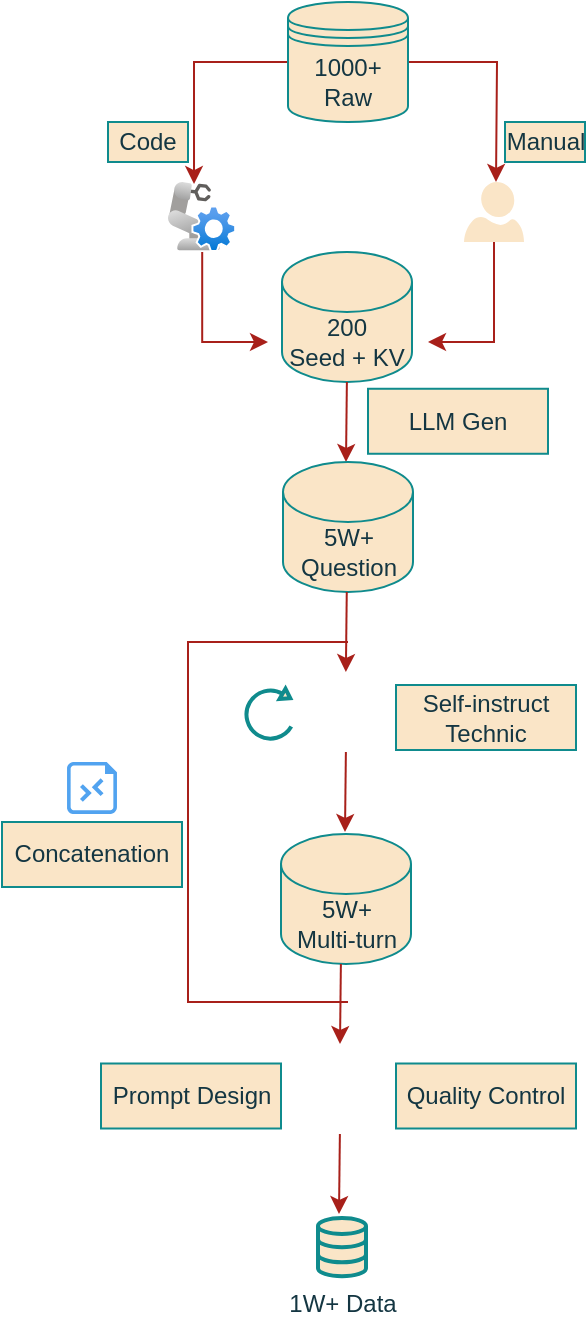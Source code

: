 <mxfile version="27.1.6" pages="2">
  <diagram name="第 1 页" id="07oNwzkXvTwjMVtEo4L7">
    <mxGraphModel dx="1426" dy="668" grid="1" gridSize="10" guides="1" tooltips="1" connect="1" arrows="1" fold="1" page="1" pageScale="1" pageWidth="827" pageHeight="1169" math="0" shadow="0">
      <root>
        <mxCell id="0" />
        <mxCell id="1" parent="0" />
        <mxCell id="UF7cHTjBoaLbCPgE46Oi-5" value="" style="edgeStyle=orthogonalEdgeStyle;rounded=0;orthogonalLoop=1;jettySize=auto;html=1;entryX=0.382;entryY=0.029;entryDx=0;entryDy=0;entryPerimeter=0;labelBackgroundColor=none;strokeColor=#A8201A;fontColor=default;" parent="1" source="UF7cHTjBoaLbCPgE46Oi-1" target="UF7cHTjBoaLbCPgE46Oi-2" edge="1">
          <mxGeometry relative="1" as="geometry">
            <mxPoint x="330" y="230" as="targetPoint" />
          </mxGeometry>
        </mxCell>
        <mxCell id="UF7cHTjBoaLbCPgE46Oi-8" value="" style="edgeStyle=orthogonalEdgeStyle;rounded=0;orthogonalLoop=1;jettySize=auto;html=1;labelBackgroundColor=none;strokeColor=#A8201A;fontColor=default;" parent="1" source="UF7cHTjBoaLbCPgE46Oi-1" edge="1">
          <mxGeometry relative="1" as="geometry">
            <mxPoint x="404" y="180" as="targetPoint" />
          </mxGeometry>
        </mxCell>
        <mxCell id="UF7cHTjBoaLbCPgE46Oi-1" value="1000+&lt;br&gt;Raw" style="shape=datastore;whiteSpace=wrap;html=1;rounded=0;fillColor=#FAE5C7;labelBackgroundColor=none;strokeColor=#0F8B8D;fontColor=#143642;" parent="1" vertex="1">
          <mxGeometry x="300" y="90" width="60" height="60" as="geometry" />
        </mxCell>
        <mxCell id="I5RHaz3ScfklKH06W_fI-9" value="" style="edgeStyle=orthogonalEdgeStyle;rounded=0;orthogonalLoop=1;jettySize=auto;html=1;labelBackgroundColor=none;strokeColor=#A8201A;fontColor=default;" edge="1" parent="1">
          <mxGeometry relative="1" as="geometry">
            <mxPoint x="257.1" y="215" as="sourcePoint" />
            <mxPoint x="290" y="260" as="targetPoint" />
            <Array as="points">
              <mxPoint x="290" y="260" />
              <mxPoint x="290" y="260" />
            </Array>
          </mxGeometry>
        </mxCell>
        <mxCell id="UF7cHTjBoaLbCPgE46Oi-2" value="" style="image;aspect=fixed;html=1;points=[];align=center;fontSize=12;image=img/lib/azure2/other/Defender_Robot_Controller.svg;rounded=0;labelBackgroundColor=none;fillColor=#FAE5C7;strokeColor=#0F8B8D;fontColor=#143642;" parent="1" vertex="1">
          <mxGeometry x="240" y="180" width="34.06" height="35" as="geometry" />
        </mxCell>
        <mxCell id="UF7cHTjBoaLbCPgE46Oi-3" value="" style="verticalLabelPosition=bottom;html=1;verticalAlign=top;align=center;strokeColor=none;fillColor=#FAE5C7;shape=mxgraph.azure.user;rounded=0;labelBackgroundColor=none;fontColor=#143642;" parent="1" vertex="1">
          <mxGeometry x="388" y="180" width="30" height="30" as="geometry" />
        </mxCell>
        <mxCell id="I5RHaz3ScfklKH06W_fI-1" value="Code" style="whiteSpace=wrap;html=1;rounded=0;labelBackgroundColor=none;fillColor=#FAE5C7;strokeColor=#0F8B8D;fontColor=#143642;" vertex="1" parent="1">
          <mxGeometry x="210" y="150" width="40" height="20" as="geometry" />
        </mxCell>
        <mxCell id="I5RHaz3ScfklKH06W_fI-5" value="Manual" style="whiteSpace=wrap;html=1;rounded=0;labelBackgroundColor=none;fillColor=#FAE5C7;strokeColor=#0F8B8D;fontColor=#143642;" vertex="1" parent="1">
          <mxGeometry x="408.5" y="150" width="40" height="20" as="geometry" />
        </mxCell>
        <mxCell id="I5RHaz3ScfklKH06W_fI-7" value="200&lt;div&gt;Seed + KV&lt;/div&gt;" style="shape=cylinder3;whiteSpace=wrap;html=1;boundedLbl=1;backgroundOutline=1;size=15;fillColor=#FAE5C7;labelBackgroundColor=none;strokeColor=#0F8B8D;fontColor=#143642;" vertex="1" parent="1">
          <mxGeometry x="297" y="215" width="65" height="65" as="geometry" />
        </mxCell>
        <mxCell id="I5RHaz3ScfklKH06W_fI-11" value="" style="endArrow=classic;html=1;rounded=0;exitX=0.5;exitY=1;exitDx=0;exitDy=0;exitPerimeter=0;labelBackgroundColor=none;strokeColor=#A8201A;fontColor=default;" edge="1" parent="1" source="UF7cHTjBoaLbCPgE46Oi-3">
          <mxGeometry width="50" height="50" relative="1" as="geometry">
            <mxPoint x="390" y="260" as="sourcePoint" />
            <mxPoint x="370" y="260" as="targetPoint" />
            <Array as="points">
              <mxPoint x="403" y="260" />
            </Array>
          </mxGeometry>
        </mxCell>
        <mxCell id="I5RHaz3ScfklKH06W_fI-12" value="" style="shape=image;html=1;verticalAlign=top;verticalLabelPosition=bottom;labelBackgroundColor=none;imageAspect=0;aspect=fixed;image=https://cdn1.iconfinder.com/data/icons/unicons-line-vol-5/24/robot-128.png;fillColor=#FAE5C7;strokeColor=#0F8B8D;fontColor=#143642;" vertex="1" parent="1">
          <mxGeometry x="304" y="420" width="50" height="50" as="geometry" />
        </mxCell>
        <mxCell id="I5RHaz3ScfklKH06W_fI-13" value="" style="html=1;verticalLabelPosition=bottom;align=center;labelBackgroundColor=none;verticalAlign=top;strokeWidth=2;strokeColor=#0F8B8D;shadow=0;dashed=0;shape=mxgraph.ios7.icons.reload;rotation=30;fillColor=#FAE5C7;fontColor=#143642;" vertex="1" parent="1">
          <mxGeometry x="280" y="431.5" width="24" height="27" as="geometry" />
        </mxCell>
        <mxCell id="I5RHaz3ScfklKH06W_fI-14" value="Self-instruct Technic" style="whiteSpace=wrap;html=1;rounded=0;labelBackgroundColor=none;fillColor=#FAE5C7;strokeColor=#0F8B8D;fontColor=#143642;" vertex="1" parent="1">
          <mxGeometry x="354" y="431.5" width="90" height="32.5" as="geometry" />
        </mxCell>
        <mxCell id="I5RHaz3ScfklKH06W_fI-15" value="" style="endArrow=classic;html=1;rounded=0;entryX=0.5;entryY=0;entryDx=0;entryDy=0;labelBackgroundColor=none;strokeColor=#A8201A;fontColor=default;" edge="1" parent="1">
          <mxGeometry width="50" height="50" relative="1" as="geometry">
            <mxPoint x="329.44" y="280" as="sourcePoint" />
            <mxPoint x="329.0" y="320" as="targetPoint" />
          </mxGeometry>
        </mxCell>
        <mxCell id="I5RHaz3ScfklKH06W_fI-16" value="5W+&lt;div&gt;Question&lt;/div&gt;" style="shape=cylinder3;whiteSpace=wrap;html=1;boundedLbl=1;backgroundOutline=1;size=15;fillColor=#FAE5C7;labelBackgroundColor=none;strokeColor=#0F8B8D;fontColor=#143642;" vertex="1" parent="1">
          <mxGeometry x="297.5" y="320" width="65" height="65" as="geometry" />
        </mxCell>
        <mxCell id="I5RHaz3ScfklKH06W_fI-22" value="" style="endArrow=classic;html=1;rounded=0;entryX=0.5;entryY=0;entryDx=0;entryDy=0;labelBackgroundColor=none;strokeColor=#A8201A;fontColor=default;" edge="1" parent="1">
          <mxGeometry width="50" height="50" relative="1" as="geometry">
            <mxPoint x="329.38" y="385" as="sourcePoint" />
            <mxPoint x="328.94" y="425" as="targetPoint" />
          </mxGeometry>
        </mxCell>
        <mxCell id="I5RHaz3ScfklKH06W_fI-23" value="LLM Gen" style="whiteSpace=wrap;html=1;rounded=0;labelBackgroundColor=none;fillColor=#FAE5C7;strokeColor=#0F8B8D;fontColor=#143642;" vertex="1" parent="1">
          <mxGeometry x="340" y="283.38" width="90" height="32.5" as="geometry" />
        </mxCell>
        <mxCell id="I5RHaz3ScfklKH06W_fI-25" value="" style="shape=image;html=1;verticalAlign=top;verticalLabelPosition=bottom;labelBackgroundColor=none;imageAspect=0;aspect=fixed;image=https://cdn4.iconfinder.com/data/icons/social-media-and-logos-12/32/Logo_reddit_robot-128.png;fillColor=#FAE5C7;strokeColor=#0F8B8D;fontColor=#143642;" vertex="1" parent="1">
          <mxGeometry x="274.06" y="280" width="40" height="40" as="geometry" />
        </mxCell>
        <mxCell id="I5RHaz3ScfklKH06W_fI-27" value="5W+&lt;div&gt;Multi-turn&lt;/div&gt;" style="shape=cylinder3;whiteSpace=wrap;html=1;boundedLbl=1;backgroundOutline=1;size=15;fillColor=#FAE5C7;labelBackgroundColor=none;strokeColor=#0F8B8D;fontColor=#143642;" vertex="1" parent="1">
          <mxGeometry x="296.5" y="506" width="65" height="65" as="geometry" />
        </mxCell>
        <mxCell id="I5RHaz3ScfklKH06W_fI-28" value="" style="endArrow=classic;html=1;rounded=0;entryX=0.5;entryY=0;entryDx=0;entryDy=0;labelBackgroundColor=none;strokeColor=#A8201A;fontColor=default;" edge="1" parent="1">
          <mxGeometry width="50" height="50" relative="1" as="geometry">
            <mxPoint x="328.94" y="465" as="sourcePoint" />
            <mxPoint x="328.5" y="505" as="targetPoint" />
          </mxGeometry>
        </mxCell>
        <mxCell id="I5RHaz3ScfklKH06W_fI-31" value="" style="endArrow=classic;html=1;rounded=0;entryX=0.5;entryY=0;entryDx=0;entryDy=0;labelBackgroundColor=none;strokeColor=#A8201A;fontColor=default;" edge="1" parent="1">
          <mxGeometry width="50" height="50" relative="1" as="geometry">
            <mxPoint x="326.44" y="571" as="sourcePoint" />
            <mxPoint x="326" y="611" as="targetPoint" />
          </mxGeometry>
        </mxCell>
        <mxCell id="I5RHaz3ScfklKH06W_fI-32" value="" style="endArrow=none;html=1;rounded=0;labelBackgroundColor=none;strokeColor=#A8201A;fontColor=default;" edge="1" parent="1">
          <mxGeometry width="50" height="50" relative="1" as="geometry">
            <mxPoint x="330" y="410" as="sourcePoint" />
            <mxPoint x="330" y="590" as="targetPoint" />
            <Array as="points">
              <mxPoint x="250" y="410" />
              <mxPoint x="250" y="540" />
              <mxPoint x="250" y="590" />
            </Array>
          </mxGeometry>
        </mxCell>
        <mxCell id="I5RHaz3ScfklKH06W_fI-33" value="" style="sketch=0;aspect=fixed;pointerEvents=1;shadow=0;dashed=0;html=1;strokeColor=none;labelPosition=center;verticalLabelPosition=bottom;verticalAlign=top;align=center;shape=mxgraph.azure.rdp_remoting_file;fillColor=light-dark(#51a3f0, #36240a);labelBackgroundColor=none;fontColor=#143642;" vertex="1" parent="1">
          <mxGeometry x="189.52" y="470" width="24.96" height="26" as="geometry" />
        </mxCell>
        <mxCell id="I5RHaz3ScfklKH06W_fI-34" value="Concatenation" style="whiteSpace=wrap;html=1;rounded=0;labelBackgroundColor=none;fillColor=#FAE5C7;strokeColor=#0F8B8D;fontColor=#143642;" vertex="1" parent="1">
          <mxGeometry x="157" y="500" width="90" height="32.5" as="geometry" />
        </mxCell>
        <mxCell id="I5RHaz3ScfklKH06W_fI-38" value="" style="shape=image;html=1;verticalAlign=top;verticalLabelPosition=bottom;labelBackgroundColor=none;imageAspect=0;aspect=fixed;image=https://cdn1.iconfinder.com/data/icons/unicons-line-vol-5/24/robot-128.png;fillColor=#FAE5C7;strokeColor=#0F8B8D;fontColor=#143642;" vertex="1" parent="1">
          <mxGeometry x="301" y="610" width="50" height="50" as="geometry" />
        </mxCell>
        <mxCell id="I5RHaz3ScfklKH06W_fI-39" value="Quality Control" style="whiteSpace=wrap;html=1;rounded=0;labelBackgroundColor=none;fillColor=#FAE5C7;strokeColor=#0F8B8D;fontColor=#143642;" vertex="1" parent="1">
          <mxGeometry x="354" y="620.75" width="90" height="32.5" as="geometry" />
        </mxCell>
        <mxCell id="I5RHaz3ScfklKH06W_fI-42" value="1W+ Data" style="html=1;verticalLabelPosition=bottom;align=center;labelBackgroundColor=none;verticalAlign=top;strokeWidth=2;strokeColor=#0F8B8D;shadow=0;dashed=0;shape=mxgraph.ios7.icons.data;fillColor=#FAE5C7;fontColor=#143642;" vertex="1" parent="1">
          <mxGeometry x="315" y="698" width="24" height="29.1" as="geometry" />
        </mxCell>
        <mxCell id="I5RHaz3ScfklKH06W_fI-43" value="" style="endArrow=classic;html=1;rounded=0;entryX=0.5;entryY=0;entryDx=0;entryDy=0;labelBackgroundColor=none;strokeColor=#A8201A;fontColor=default;" edge="1" parent="1">
          <mxGeometry width="50" height="50" relative="1" as="geometry">
            <mxPoint x="325.94" y="656" as="sourcePoint" />
            <mxPoint x="325.5" y="696" as="targetPoint" />
          </mxGeometry>
        </mxCell>
        <mxCell id="I5RHaz3ScfklKH06W_fI-44" value="Prompt Design" style="whiteSpace=wrap;html=1;rounded=0;labelBackgroundColor=none;fillColor=#FAE5C7;strokeColor=#0F8B8D;fontColor=#143642;" vertex="1" parent="1">
          <mxGeometry x="206.5" y="620.75" width="90" height="32.5" as="geometry" />
        </mxCell>
      </root>
    </mxGraphModel>
  </diagram>
  <diagram id="yoQe6SDDuH5f-mo1b3ZN" name="第 2 页">
    <mxGraphModel dx="1426" dy="668" grid="1" gridSize="10" guides="1" tooltips="1" connect="1" arrows="1" fold="1" page="1" pageScale="1" pageWidth="827" pageHeight="1169" math="0" shadow="0">
      <root>
        <mxCell id="0" />
        <mxCell id="1" parent="0" />
        <mxCell id="MZRxvbXg2tZpLC9AVmdX-1" value="" style="image;aspect=fixed;html=1;points=[];align=center;fontSize=12;image=img/lib/azure2/ai_machine_learning/Anomaly_Detector.svg;strokeColor=#0F8B8D;fontColor=#143642;fillColor=#FAE5C7;" vertex="1" parent="1">
          <mxGeometry x="441" y="105" width="30" height="30" as="geometry" />
        </mxCell>
        <mxCell id="gGOkVfkOdODBCLeIAFSA-1" value="" style="verticalLabelPosition=bottom;html=1;verticalAlign=top;align=center;strokeColor=none;fillColor=#00BEF2;shape=mxgraph.azure.user;fontColor=#143642;" vertex="1" parent="1">
          <mxGeometry x="410" y="100" width="31" height="40" as="geometry" />
        </mxCell>
        <mxCell id="OIN4HrT8uz7nrRnifzqL-1" value="&lt;span style=&quot;text-wrap-mode: nowrap;&quot;&gt;Active Detection&lt;/span&gt;" style="whiteSpace=wrap;html=1;rounded=0;labelBackgroundColor=none;fillColor=#FFFFFF;strokeColor=#0F8B8D;fontColor=#143642;" vertex="1" parent="1">
          <mxGeometry x="390" y="140" width="90" height="20" as="geometry" />
        </mxCell>
        <mxCell id="OIN4HrT8uz7nrRnifzqL-2" value="&lt;span style=&quot;text-wrap-mode: nowrap;&quot;&gt;Passive Discovery&lt;/span&gt;" style="whiteSpace=wrap;html=1;rounded=0;labelBackgroundColor=none;fillColor=#FFFFFF;strokeColor=#0F8B8D;fontColor=#143642;" vertex="1" parent="1">
          <mxGeometry x="270" y="140" width="100" height="20" as="geometry" />
        </mxCell>
        <mxCell id="OIN4HrT8uz7nrRnifzqL-3" value="" style="endArrow=classic;html=1;rounded=0;strokeColor=#000000;fontColor=#143642;fillColor=#FAE5C7;" edge="1" parent="1">
          <mxGeometry width="50" height="50" relative="1" as="geometry">
            <mxPoint x="320" y="160" as="sourcePoint" />
            <mxPoint x="360" y="200" as="targetPoint" />
          </mxGeometry>
        </mxCell>
        <mxCell id="OIN4HrT8uz7nrRnifzqL-4" value="" style="endArrow=classic;html=1;rounded=0;strokeColor=#000000;fontColor=#143642;fillColor=#FAE5C7;exitX=0.5;exitY=1;exitDx=0;exitDy=0;" edge="1" parent="1" source="OIN4HrT8uz7nrRnifzqL-1">
          <mxGeometry width="50" height="50" relative="1" as="geometry">
            <mxPoint x="470" y="210" as="sourcePoint" />
            <mxPoint x="400" y="200" as="targetPoint" />
          </mxGeometry>
        </mxCell>
        <mxCell id="OIN4HrT8uz7nrRnifzqL-6" value="20+&lt;br&gt;Badcases" style="shape=datastore;whiteSpace=wrap;html=1;strokeColor=#666666;fillColor=#f5f5f5;fontColor=#333333;" vertex="1" parent="1">
          <mxGeometry x="350" y="200" width="60" height="60" as="geometry" />
        </mxCell>
        <mxCell id="OIN4HrT8uz7nrRnifzqL-7" value="" style="endArrow=classic;html=1;rounded=0;strokeColor=#000000;fontColor=#143642;fillColor=#FAE5C7;" edge="1" parent="1">
          <mxGeometry width="50" height="50" relative="1" as="geometry">
            <mxPoint x="380" y="260" as="sourcePoint" />
            <mxPoint x="380" y="320" as="targetPoint" />
          </mxGeometry>
        </mxCell>
        <mxCell id="OIN4HrT8uz7nrRnifzqL-8" value="" style="endArrow=none;html=1;rounded=0;strokeColor=#000000;fontColor=#143642;fillColor=#FAE5C7;" edge="1" parent="1">
          <mxGeometry width="50" height="50" relative="1" as="geometry">
            <mxPoint x="320" y="270" as="sourcePoint" />
            <mxPoint x="440" y="270" as="targetPoint" />
          </mxGeometry>
        </mxCell>
        <mxCell id="OIN4HrT8uz7nrRnifzqL-10" value="" style="shape=image;html=1;verticalAlign=top;verticalLabelPosition=bottom;labelBackgroundColor=#ffffff;imageAspect=0;aspect=fixed;image=https://cdn1.iconfinder.com/data/icons/user-interface-flat-5/32/Cycle_refresh_turn_app_repeat_web_user_interface-128.png;strokeColor=#0F8B8D;fontColor=#143642;fillColor=#FAE5C7;" vertex="1" parent="1">
          <mxGeometry x="272" y="107" width="30" height="30" as="geometry" />
        </mxCell>
        <mxCell id="OIN4HrT8uz7nrRnifzqL-11" value="" style="sketch=0;outlineConnect=0;fontColor=#232F3E;gradientColor=none;fillColor=#01A88D;strokeColor=none;dashed=0;verticalLabelPosition=bottom;verticalAlign=top;align=center;html=1;fontSize=12;fontStyle=0;aspect=fixed;pointerEvents=1;shape=mxgraph.aws4.sagemaker_model;" vertex="1" parent="1">
          <mxGeometry x="305" y="105" width="30" height="30" as="geometry" />
        </mxCell>
        <mxCell id="OIN4HrT8uz7nrRnifzqL-12" value="" style="endArrow=classic;html=1;rounded=0;strokeColor=#000000;fontColor=#143642;fillColor=#FAE5C7;" edge="1" parent="1">
          <mxGeometry width="50" height="50" relative="1" as="geometry">
            <mxPoint x="319.5" y="270" as="sourcePoint" />
            <mxPoint x="320" y="320" as="targetPoint" />
          </mxGeometry>
        </mxCell>
        <mxCell id="OIN4HrT8uz7nrRnifzqL-14" value="" style="endArrow=classic;html=1;rounded=0;strokeColor=#000000;fontColor=#143642;fillColor=#FAE5C7;" edge="1" parent="1">
          <mxGeometry width="50" height="50" relative="1" as="geometry">
            <mxPoint x="440" y="270" as="sourcePoint" />
            <mxPoint x="440.5" y="320" as="targetPoint" />
          </mxGeometry>
        </mxCell>
        <mxCell id="OIN4HrT8uz7nrRnifzqL-15" value="Re Match" style="rounded=1;whiteSpace=wrap;html=1;strokeColor=#666666;fontColor=#333333;fillColor=#f5f5f5;rotation=0;" vertex="1" parent="1">
          <mxGeometry x="259.75" y="280" width="54.5" height="25" as="geometry" />
        </mxCell>
        <mxCell id="OIN4HrT8uz7nrRnifzqL-16" value="Manual Fix" style="rounded=1;whiteSpace=wrap;html=1;strokeColor=#666666;fontColor=#333333;fillColor=#f5f5f5;" vertex="1" parent="1">
          <mxGeometry x="446" y="283" width="64" height="20" as="geometry" />
        </mxCell>
        <mxCell id="OIN4HrT8uz7nrRnifzqL-17" value="LLM" style="rounded=1;whiteSpace=wrap;html=1;strokeColor=#666666;fontColor=#333333;fillColor=#f5f5f5;" vertex="1" parent="1">
          <mxGeometry x="383" y="282" width="40" height="20" as="geometry" />
        </mxCell>
        <mxCell id="OIN4HrT8uz7nrRnifzqL-18" value="500+&lt;br&gt;Fixed Datas" style="rounded=1;whiteSpace=wrap;html=1;strokeColor=#6c8ebf;fillColor=#dae8fc;" vertex="1" parent="1">
          <mxGeometry x="307.13" y="320" width="145.75" height="50" as="geometry" />
        </mxCell>
        <mxCell id="OIN4HrT8uz7nrRnifzqL-19" value="Halve&lt;br&gt;Reduced Datas" style="rounded=1;whiteSpace=wrap;html=1;strokeColor=#82b366;fillColor=#d5e8d4;" vertex="1" parent="1">
          <mxGeometry x="305.13" y="430" width="145.75" height="50" as="geometry" />
        </mxCell>
        <mxCell id="OIN4HrT8uz7nrRnifzqL-20" value="" style="endArrow=classic;html=1;rounded=0;strokeColor=#000000;fontColor=#143642;fillColor=#FAE5C7;entryX=0.5;entryY=0;entryDx=0;entryDy=0;" edge="1" parent="1" target="OIN4HrT8uz7nrRnifzqL-19">
          <mxGeometry width="50" height="50" relative="1" as="geometry">
            <mxPoint x="378" y="370" as="sourcePoint" />
            <mxPoint x="428" y="320" as="targetPoint" />
          </mxGeometry>
        </mxCell>
        <mxCell id="OIN4HrT8uz7nrRnifzqL-22" value="Experiment" style="rounded=1;whiteSpace=wrap;html=1;strokeColor=#666666;fontColor=#333333;fillColor=#f5f5f5;" vertex="1" parent="1">
          <mxGeometry x="280" y="390" width="90" height="30" as="geometry" />
        </mxCell>
        <mxCell id="OIN4HrT8uz7nrRnifzqL-23" value="Balance &amp;amp; Reduction" style="rounded=1;whiteSpace=wrap;html=1;strokeColor=#666666;fontColor=#333333;fillColor=#f5f5f5;" vertex="1" parent="1">
          <mxGeometry x="390" y="390" width="100" height="30" as="geometry" />
        </mxCell>
      </root>
    </mxGraphModel>
  </diagram>
</mxfile>
